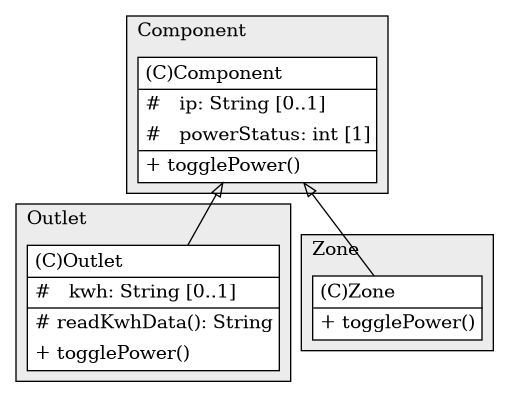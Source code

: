 @startuml

/' diagram meta data start
config=StructureConfiguration;
{
  "projectClassification": {
    "searchMode": "OpenProject", // OpenProject, AllProjects
    "includedProjects": "",
    "pathEndKeywords": "*.impl",
    "isClientPath": "",
    "isClientName": "",
    "isTestPath": "",
    "isTestName": "",
    "isMappingPath": "",
    "isMappingName": "",
    "isDataAccessPath": "",
    "isDataAccessName": "",
    "isDataStructurePath": "",
    "isDataStructureName": "",
    "isInterfaceStructuresPath": "",
    "isInterfaceStructuresName": "",
    "isEntryPointPath": "",
    "isEntryPointName": ""
  },
  "graphRestriction": {
    "classPackageExcludeFilter": "",
    "classPackageIncludeFilter": "",
    "classNameExcludeFilter": "",
    "classNameIncludeFilter": "",
    "methodNameExcludeFilter": "",
    "methodNameIncludeFilter": "",
    "removeByInheritance": "", // inheritance/annotation based filtering is done in a second step
    "removeByAnnotation": "",
    "removeByClassPackage": "", // cleanup the graph after inheritance/annotation based filtering is done
    "removeByClassName": "",
    "cutMappings": false,
    "cutEnum": true,
    "cutTests": true,
    "cutClient": true,
    "cutDataAccess": false,
    "cutInterfaceStructures": false,
    "cutDataStructures": false,
    "cutGetterAndSetter": true,
    "cutConstructors": true
  },
  "graphTraversal": {
    "forwardDepth": 6,
    "backwardDepth": 6,
    "classPackageExcludeFilter": "",
    "classPackageIncludeFilter": "",
    "classNameExcludeFilter": "",
    "classNameIncludeFilter": "",
    "methodNameExcludeFilter": "",
    "methodNameIncludeFilter": "",
    "hideMappings": false,
    "hideDataStructures": false,
    "hidePrivateMethods": true,
    "hideInterfaceCalls": true, // indirection: implementation -> interface (is hidden) -> implementation
    "onlyShowApplicationEntryPoints": false // root node is included
  },
  "details": {
    "aggregation": "GroupByClass", // ByClass, GroupByClass, None
    "showClassGenericTypes": true,
    "showMethods": true,
    "showMethodParameterNames": true,
    "showMethodParameterTypes": true,
    "showMethodReturnType": true,
    "showPackageLevels": 2,
    "showDetailedClassStructure": true
  },
  "rootClass": "Component"
}
diagram meta data end '/



digraph g {
    rankdir="TB"
    splines=polyline
    

'nodes 
subgraph cluster_1921649619 { 
   	label=Outlet
	labeljust=l
	fillcolor="#ececec"
	style=filled
   
   Outlet1921649619[
	label=<<TABLE BORDER="1" CELLBORDER="0" CELLPADDING="4" CELLSPACING="0">
<TR><TD ALIGN="LEFT" >(C)Outlet</TD></TR>
<HR/>
<TR><TD ALIGN="LEFT" >#   kwh: String [0..1]</TD></TR>
<HR/>
<TR><TD ALIGN="LEFT" ># readKwhData(): String</TD></TR>
<TR><TD ALIGN="LEFT" >+ togglePower()</TD></TR>
</TABLE>>
	style=filled
	margin=0
	shape=plaintext
	fillcolor="#FFFFFF"
];
} 

subgraph cluster_2791372 { 
   	label=Zone
	labeljust=l
	fillcolor="#ececec"
	style=filled
   
   Zone2791372[
	label=<<TABLE BORDER="1" CELLBORDER="0" CELLPADDING="4" CELLSPACING="0">
<TR><TD ALIGN="LEFT" >(C)Zone</TD></TR>
<HR/>
<TR><TD ALIGN="LEFT" >+ togglePower()</TD></TR>
</TABLE>>
	style=filled
	margin=0
	shape=plaintext
	fillcolor="#FFFFFF"
];
} 

subgraph cluster_604060893 { 
   	label=Component
	labeljust=l
	fillcolor="#ececec"
	style=filled
   
   Component604060893[
	label=<<TABLE BORDER="1" CELLBORDER="0" CELLPADDING="4" CELLSPACING="0">
<TR><TD ALIGN="LEFT" >(C)Component</TD></TR>
<HR/>
<TR><TD ALIGN="LEFT" >#   ip: String [0..1]</TD></TR>
<TR><TD ALIGN="LEFT" >#   powerStatus: int [1]</TD></TR>
<HR/>
<TR><TD ALIGN="LEFT" >+ togglePower()</TD></TR>
</TABLE>>
	style=filled
	margin=0
	shape=plaintext
	fillcolor="#FFFFFF"
];
} 

'edges    
Component604060893 -> Outlet1921649619[arrowhead=none, arrowtail=empty, dir=both];
Component604060893 -> Zone2791372[arrowhead=none, arrowtail=empty, dir=both];
    
}
@enduml